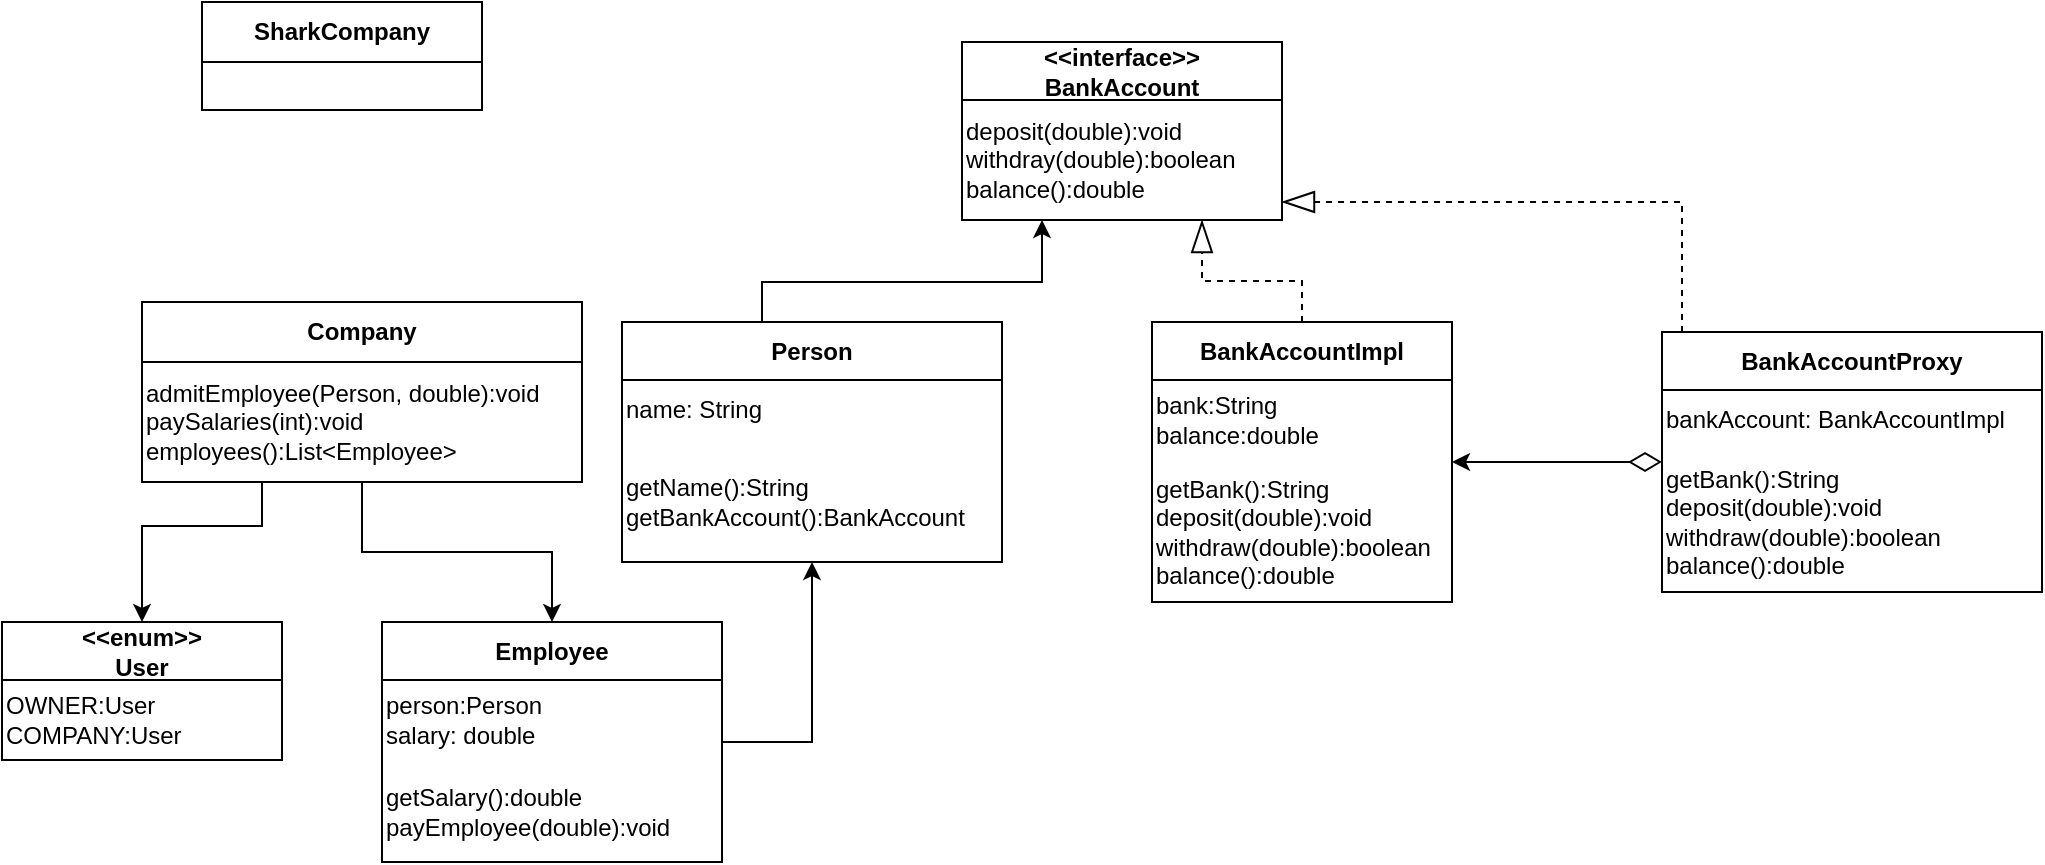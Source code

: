<mxfile version="21.2.7" type="device">
  <diagram name="Página-1" id="CsIZn8k-22mnI8G8OEJt">
    <mxGraphModel dx="1050" dy="545" grid="1" gridSize="10" guides="1" tooltips="1" connect="1" arrows="1" fold="1" page="1" pageScale="1" pageWidth="1169" pageHeight="827" math="0" shadow="0">
      <root>
        <mxCell id="0" />
        <mxCell id="1" parent="0" />
        <mxCell id="El_cYSDg1UFkgi7ZSRrc-1" value="&amp;lt;&amp;lt;interface&amp;gt;&amp;gt;&lt;br&gt;BankAccount" style="swimlane;fontStyle=1;align=center;verticalAlign=middle;childLayout=stackLayout;horizontal=1;startSize=29;horizontalStack=0;resizeParent=1;resizeParentMax=0;resizeLast=0;collapsible=0;marginBottom=0;html=1;whiteSpace=wrap;" parent="1" vertex="1">
          <mxGeometry x="490" y="80" width="160" height="89" as="geometry" />
        </mxCell>
        <mxCell id="El_cYSDg1UFkgi7ZSRrc-2" value="deposit(double):void&lt;br&gt;withdray(double):boolean&lt;br&gt;balance():double" style="text;html=1;align=left;verticalAlign=middle;resizable=0;points=[];autosize=1;strokeColor=none;fillColor=none;" parent="El_cYSDg1UFkgi7ZSRrc-1" vertex="1">
          <mxGeometry y="29" width="160" height="60" as="geometry" />
        </mxCell>
        <mxCell id="El_cYSDg1UFkgi7ZSRrc-3" style="edgeStyle=orthogonalEdgeStyle;rounded=0;orthogonalLoop=1;jettySize=auto;html=1;entryX=0.75;entryY=1;entryDx=0;entryDy=0;dashed=1;endArrow=blockThin;endFill=0;endSize=14;" parent="1" source="El_cYSDg1UFkgi7ZSRrc-4" target="El_cYSDg1UFkgi7ZSRrc-1" edge="1">
          <mxGeometry relative="1" as="geometry" />
        </mxCell>
        <mxCell id="El_cYSDg1UFkgi7ZSRrc-4" value="BankAccountImpl" style="swimlane;fontStyle=1;align=center;verticalAlign=middle;childLayout=stackLayout;horizontal=1;startSize=29;horizontalStack=0;resizeParent=1;resizeParentMax=0;resizeLast=0;collapsible=0;marginBottom=0;html=1;whiteSpace=wrap;" parent="1" vertex="1">
          <mxGeometry x="585" y="220" width="150" height="140" as="geometry" />
        </mxCell>
        <mxCell id="El_cYSDg1UFkgi7ZSRrc-5" value="bank:String&lt;br&gt;balance:double" style="text;html=1;align=left;verticalAlign=middle;resizable=0;points=[];autosize=1;strokeColor=none;fillColor=none;" parent="El_cYSDg1UFkgi7ZSRrc-4" vertex="1">
          <mxGeometry y="29" width="150" height="40" as="geometry" />
        </mxCell>
        <mxCell id="El_cYSDg1UFkgi7ZSRrc-6" value="getBank():String&lt;br&gt;deposit(double):void&lt;br&gt;withdraw(double):boolean&lt;br&gt;balance():double&lt;br&gt;" style="text;html=1;strokeColor=none;fillColor=none;align=left;verticalAlign=middle;whiteSpace=wrap;rounded=0;" parent="El_cYSDg1UFkgi7ZSRrc-4" vertex="1">
          <mxGeometry y="69" width="150" height="71" as="geometry" />
        </mxCell>
        <mxCell id="El_cYSDg1UFkgi7ZSRrc-7" style="edgeStyle=orthogonalEdgeStyle;rounded=0;orthogonalLoop=1;jettySize=auto;html=1;dashed=1;endArrow=blockThin;endFill=0;endSize=14;" parent="1" source="El_cYSDg1UFkgi7ZSRrc-9" target="El_cYSDg1UFkgi7ZSRrc-1" edge="1">
          <mxGeometry relative="1" as="geometry">
            <Array as="points">
              <mxPoint x="850" y="160" />
              <mxPoint x="620" y="160" />
            </Array>
          </mxGeometry>
        </mxCell>
        <mxCell id="El_cYSDg1UFkgi7ZSRrc-8" style="edgeStyle=orthogonalEdgeStyle;rounded=0;orthogonalLoop=1;jettySize=auto;html=1;entryX=1;entryY=0.5;entryDx=0;entryDy=0;startArrow=diamondThin;startFill=0;startSize=14;" parent="1" source="El_cYSDg1UFkgi7ZSRrc-9" target="El_cYSDg1UFkgi7ZSRrc-4" edge="1">
          <mxGeometry relative="1" as="geometry" />
        </mxCell>
        <mxCell id="El_cYSDg1UFkgi7ZSRrc-9" value="BankAccountProxy" style="swimlane;fontStyle=1;align=center;verticalAlign=middle;childLayout=stackLayout;horizontal=1;startSize=29;horizontalStack=0;resizeParent=1;resizeParentMax=0;resizeLast=0;collapsible=0;marginBottom=0;html=1;whiteSpace=wrap;" parent="1" vertex="1">
          <mxGeometry x="840" y="225" width="190" height="130" as="geometry" />
        </mxCell>
        <mxCell id="El_cYSDg1UFkgi7ZSRrc-10" value="bankAccount: BankAccountImpl" style="text;html=1;align=left;verticalAlign=middle;resizable=0;points=[];autosize=1;strokeColor=none;fillColor=none;" parent="El_cYSDg1UFkgi7ZSRrc-9" vertex="1">
          <mxGeometry y="29" width="190" height="30" as="geometry" />
        </mxCell>
        <mxCell id="El_cYSDg1UFkgi7ZSRrc-11" value="getBank():String&lt;br style=&quot;border-color: var(--border-color);&quot;&gt;deposit(double):void&lt;br style=&quot;border-color: var(--border-color);&quot;&gt;withdraw(double):boolean&lt;br style=&quot;border-color: var(--border-color);&quot;&gt;balance():double" style="text;html=1;strokeColor=none;fillColor=none;align=left;verticalAlign=middle;whiteSpace=wrap;rounded=0;" parent="El_cYSDg1UFkgi7ZSRrc-9" vertex="1">
          <mxGeometry y="59" width="190" height="71" as="geometry" />
        </mxCell>
        <mxCell id="El_cYSDg1UFkgi7ZSRrc-12" style="edgeStyle=orthogonalEdgeStyle;rounded=0;orthogonalLoop=1;jettySize=auto;html=1;entryX=0.25;entryY=1;entryDx=0;entryDy=0;" parent="1" source="El_cYSDg1UFkgi7ZSRrc-13" target="El_cYSDg1UFkgi7ZSRrc-1" edge="1">
          <mxGeometry relative="1" as="geometry">
            <Array as="points">
              <mxPoint x="390" y="200" />
              <mxPoint x="530" y="200" />
            </Array>
          </mxGeometry>
        </mxCell>
        <mxCell id="El_cYSDg1UFkgi7ZSRrc-13" value="Person" style="swimlane;fontStyle=1;align=center;verticalAlign=middle;childLayout=stackLayout;horizontal=1;startSize=29;horizontalStack=0;resizeParent=1;resizeParentMax=0;resizeLast=0;collapsible=0;marginBottom=0;html=1;whiteSpace=wrap;" parent="1" vertex="1">
          <mxGeometry x="320" y="220" width="190" height="120" as="geometry" />
        </mxCell>
        <mxCell id="El_cYSDg1UFkgi7ZSRrc-14" value="name: String" style="text;html=1;align=left;verticalAlign=middle;resizable=0;points=[];autosize=1;strokeColor=none;fillColor=none;" parent="El_cYSDg1UFkgi7ZSRrc-13" vertex="1">
          <mxGeometry y="29" width="190" height="30" as="geometry" />
        </mxCell>
        <mxCell id="El_cYSDg1UFkgi7ZSRrc-15" value="getName():String&lt;br&gt;getBankAccount():BankAccount" style="text;html=1;strokeColor=none;fillColor=none;align=left;verticalAlign=middle;whiteSpace=wrap;rounded=0;" parent="El_cYSDg1UFkgi7ZSRrc-13" vertex="1">
          <mxGeometry y="59" width="190" height="61" as="geometry" />
        </mxCell>
        <mxCell id="El_cYSDg1UFkgi7ZSRrc-16" style="edgeStyle=orthogonalEdgeStyle;rounded=0;orthogonalLoop=1;jettySize=auto;html=1;entryX=0.5;entryY=1;entryDx=0;entryDy=0;endArrow=classic;endFill=1;endSize=6;" parent="1" source="El_cYSDg1UFkgi7ZSRrc-17" target="El_cYSDg1UFkgi7ZSRrc-13" edge="1">
          <mxGeometry relative="1" as="geometry">
            <Array as="points">
              <mxPoint x="415" y="430" />
            </Array>
          </mxGeometry>
        </mxCell>
        <mxCell id="El_cYSDg1UFkgi7ZSRrc-17" value="Employee" style="swimlane;fontStyle=1;align=center;verticalAlign=middle;childLayout=stackLayout;horizontal=1;startSize=29;horizontalStack=0;resizeParent=1;resizeParentMax=0;resizeLast=0;collapsible=0;marginBottom=0;html=1;whiteSpace=wrap;" parent="1" vertex="1">
          <mxGeometry x="200" y="370" width="170" height="120" as="geometry" />
        </mxCell>
        <mxCell id="El_cYSDg1UFkgi7ZSRrc-18" value="person:Person&lt;br&gt;salary: double" style="text;html=1;align=left;verticalAlign=middle;resizable=0;points=[];autosize=1;strokeColor=none;fillColor=none;" parent="El_cYSDg1UFkgi7ZSRrc-17" vertex="1">
          <mxGeometry y="29" width="170" height="40" as="geometry" />
        </mxCell>
        <mxCell id="El_cYSDg1UFkgi7ZSRrc-19" value="getSalary():double&lt;br&gt;payEmployee(double):void" style="text;html=1;strokeColor=none;fillColor=none;align=left;verticalAlign=middle;whiteSpace=wrap;rounded=0;" parent="El_cYSDg1UFkgi7ZSRrc-17" vertex="1">
          <mxGeometry y="69" width="170" height="51" as="geometry" />
        </mxCell>
        <mxCell id="El_cYSDg1UFkgi7ZSRrc-20" style="edgeStyle=orthogonalEdgeStyle;rounded=0;orthogonalLoop=1;jettySize=auto;html=1;entryX=0.5;entryY=0;entryDx=0;entryDy=0;" parent="1" source="El_cYSDg1UFkgi7ZSRrc-22" target="El_cYSDg1UFkgi7ZSRrc-17" edge="1">
          <mxGeometry relative="1" as="geometry" />
        </mxCell>
        <mxCell id="El_cYSDg1UFkgi7ZSRrc-21" style="edgeStyle=orthogonalEdgeStyle;rounded=0;orthogonalLoop=1;jettySize=auto;html=1;" parent="1" source="El_cYSDg1UFkgi7ZSRrc-22" target="El_cYSDg1UFkgi7ZSRrc-24" edge="1">
          <mxGeometry relative="1" as="geometry">
            <Array as="points">
              <mxPoint x="140" y="322" />
              <mxPoint x="80" y="322" />
            </Array>
          </mxGeometry>
        </mxCell>
        <mxCell id="El_cYSDg1UFkgi7ZSRrc-22" value="Company" style="swimlane;fontStyle=1;align=center;verticalAlign=middle;childLayout=stackLayout;horizontal=1;startSize=30;horizontalStack=0;resizeParent=1;resizeParentMax=0;resizeLast=0;collapsible=0;marginBottom=0;html=1;whiteSpace=wrap;" parent="1" vertex="1">
          <mxGeometry x="80" y="210" width="220" height="90" as="geometry" />
        </mxCell>
        <mxCell id="El_cYSDg1UFkgi7ZSRrc-23" value="admitEmployee(Person, double):void&lt;br&gt;paySalaries(int):void&lt;br&gt;employees():List&amp;lt;Employee&amp;gt;" style="text;html=1;align=left;verticalAlign=middle;resizable=0;points=[];autosize=1;strokeColor=none;fillColor=none;" parent="El_cYSDg1UFkgi7ZSRrc-22" vertex="1">
          <mxGeometry y="30" width="220" height="60" as="geometry" />
        </mxCell>
        <mxCell id="El_cYSDg1UFkgi7ZSRrc-24" value="&amp;lt;&amp;lt;enum&amp;gt;&amp;gt;&lt;br&gt;User" style="swimlane;fontStyle=1;align=center;verticalAlign=middle;childLayout=stackLayout;horizontal=1;startSize=29;horizontalStack=0;resizeParent=1;resizeParentMax=0;resizeLast=0;collapsible=0;marginBottom=0;html=1;whiteSpace=wrap;" parent="1" vertex="1">
          <mxGeometry x="10" y="370" width="140" height="69" as="geometry" />
        </mxCell>
        <mxCell id="El_cYSDg1UFkgi7ZSRrc-25" value="OWNER:User&lt;br&gt;COMPANY:User" style="text;html=1;align=left;verticalAlign=middle;resizable=0;points=[];autosize=1;strokeColor=none;fillColor=none;" parent="El_cYSDg1UFkgi7ZSRrc-24" vertex="1">
          <mxGeometry y="29" width="140" height="40" as="geometry" />
        </mxCell>
        <mxCell id="El_cYSDg1UFkgi7ZSRrc-26" value="SharkCompany" style="swimlane;fontStyle=1;align=center;verticalAlign=middle;childLayout=stackLayout;horizontal=1;startSize=30;horizontalStack=0;resizeParent=1;resizeParentMax=0;resizeLast=0;collapsible=0;marginBottom=0;html=1;whiteSpace=wrap;" parent="1" vertex="1">
          <mxGeometry x="110" y="60" width="140" height="54" as="geometry" />
        </mxCell>
      </root>
    </mxGraphModel>
  </diagram>
</mxfile>
